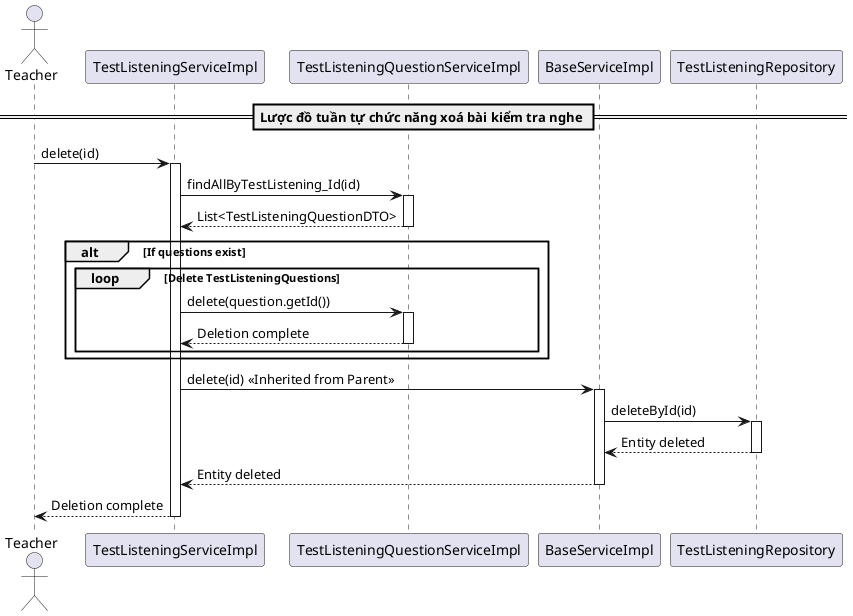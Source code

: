 @startuml deleteTestListening

actor Teacher
participant "TestListeningServiceImpl" as TestListeningService
participant "TestListeningQuestionServiceImpl" as TestListeningQuestionService
participant "BaseServiceImpl" as BaseService
participant "TestListeningRepository" as Repository

== Lược đồ tuần tự chức năng xoá bài kiểm tra nghe ==
Teacher -> TestListeningService: delete(id)
activate TestListeningService

TestListeningService -> TestListeningQuestionService: findAllByTestListening_Id(id)
activate TestListeningQuestionService
TestListeningQuestionService --> TestListeningService: List<TestListeningQuestionDTO>
deactivate TestListeningQuestionService

alt If questions exist
    loop Delete TestListeningQuestions
        TestListeningService -> TestListeningQuestionService: delete(question.getId())
        activate TestListeningQuestionService
        TestListeningQuestionService --> TestListeningService: Deletion complete
        deactivate TestListeningQuestionService
    end
end

TestListeningService -> BaseService: delete(id) << Inherited from Parent >>
activate BaseService
BaseService -> Repository: deleteById(id)
activate Repository
Repository --> BaseService: Entity deleted
deactivate Repository

BaseService --> TestListeningService: Entity deleted
deactivate BaseService

TestListeningService --> Teacher: Deletion complete
deactivate TestListeningService

@enduml
`
